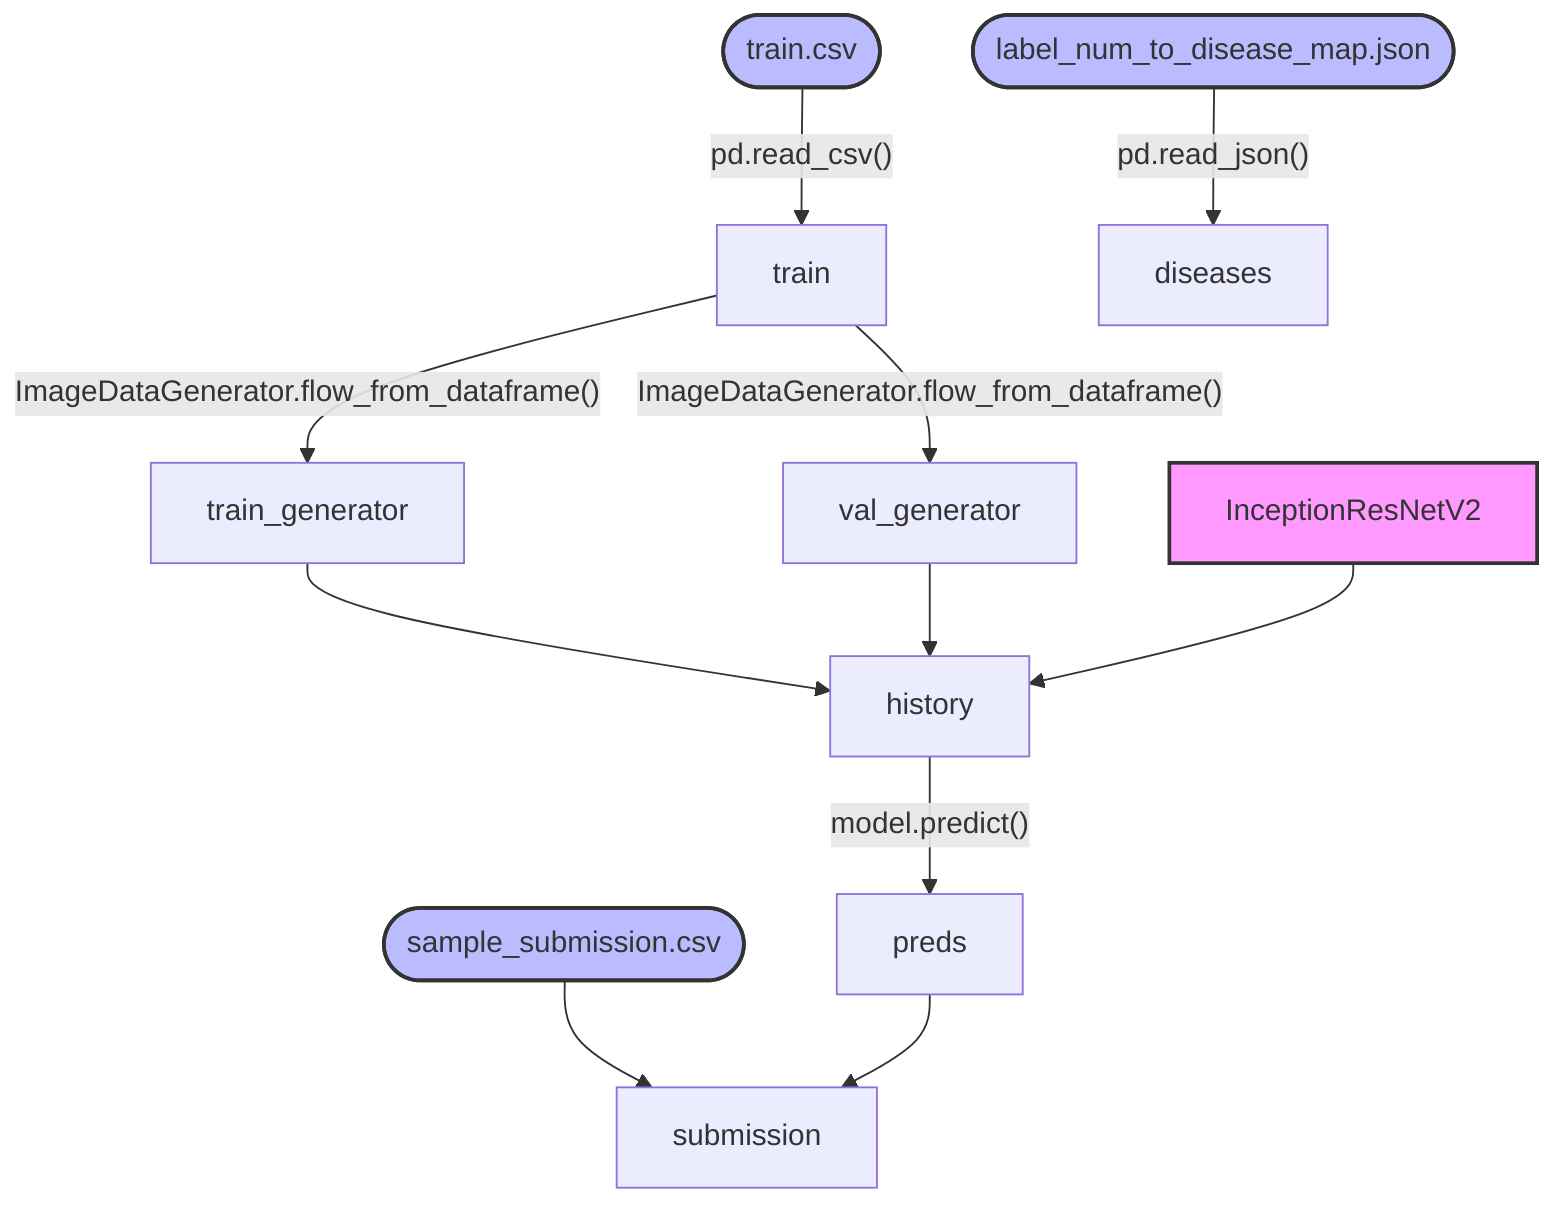 flowchart TD
    %% Data Sources
    A1(["train.csv"]):::dataSource -->|"pd.read_csv()"| B1["train"]
    A2(["label_num_to_disease_map.json"]):::dataSource -->|"pd.read_json()"| B2["diseases"]
    A3(["sample_submission.csv"]):::dataSource --> C1["submission"]

    %% Data Generators
    B1 -->|"ImageDataGenerator.flow_from_dataframe()"| C2["train_generator"]
    B1 -->|"ImageDataGenerator.flow_from_dataframe()"| C3["val_generator"]
    C2 --> D1["history"]
    C3 --> D1

    %% ML Model
    classDef model fill:#f9f,stroke:#333,stroke-width:2px;
    E1["InceptionResNetV2"]:::model --> D1
    D1 -->|"model.predict()"| F1["preds"]
    F1 --> C1

    %% Classes for styling
    classDef dataSource fill:#bbf,stroke:#333,stroke-width:2px;